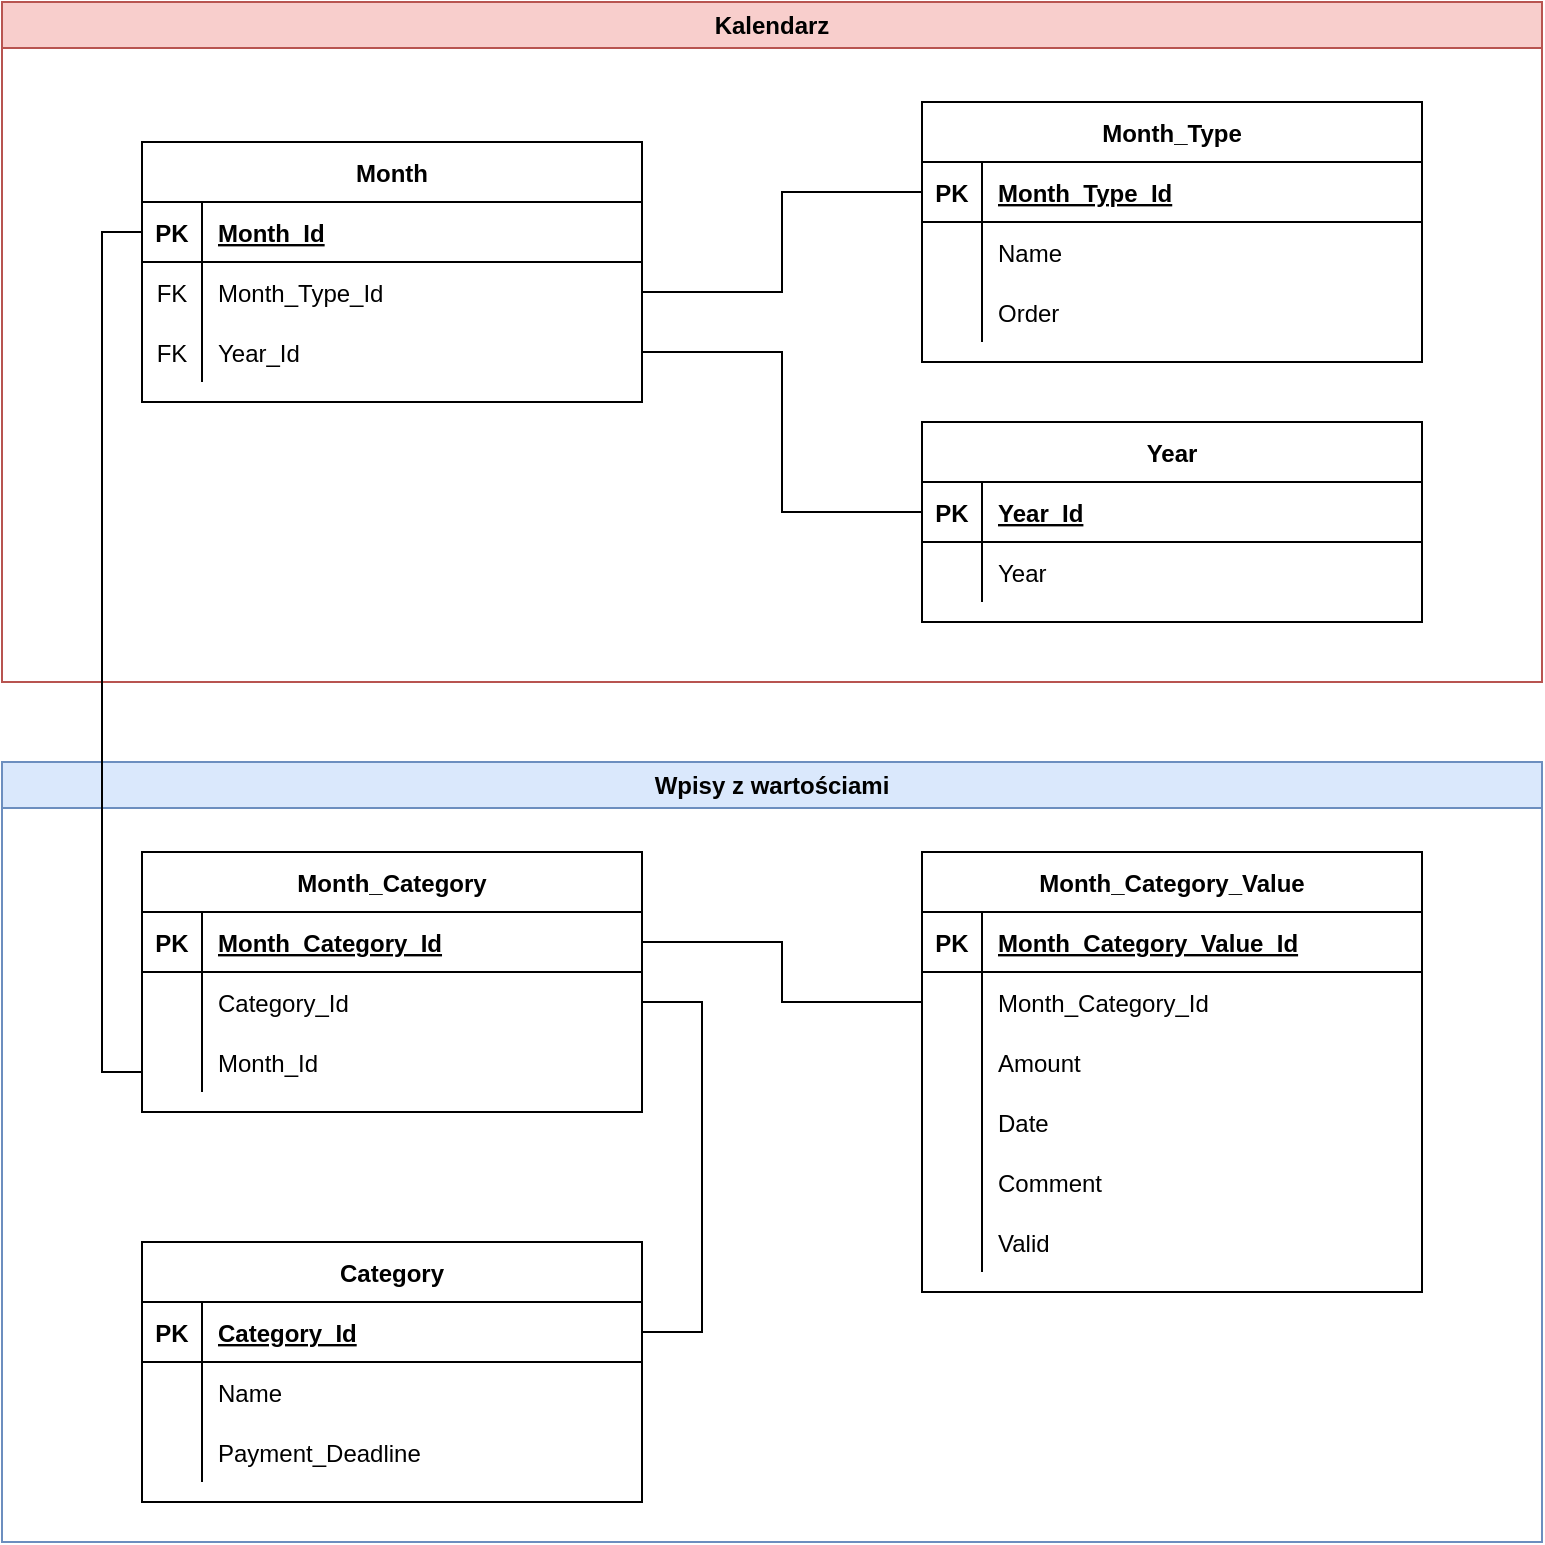 <mxfile version="22.0.4" type="github">
  <diagram id="R2lEEEUBdFMjLlhIrx00" name="Page-1">
    <mxGraphModel dx="1011" dy="1715" grid="1" gridSize="10" guides="1" tooltips="1" connect="1" arrows="1" fold="1" page="1" pageScale="1" pageWidth="850" pageHeight="1100" math="0" shadow="0" extFonts="Permanent Marker^https://fonts.googleapis.com/css?family=Permanent+Marker">
      <root>
        <mxCell id="0" />
        <mxCell id="1" parent="0" />
        <mxCell id="y2wOXUzhFyifz5i6ulwQ-95" value="Kalendarz" style="swimlane;whiteSpace=wrap;html=1;fillColor=#f8cecc;strokeColor=#b85450;" vertex="1" parent="1">
          <mxGeometry x="10" y="-20" width="770" height="340" as="geometry" />
        </mxCell>
        <mxCell id="y2wOXUzhFyifz5i6ulwQ-56" value="Month" style="shape=table;startSize=30;container=1;collapsible=1;childLayout=tableLayout;fixedRows=1;rowLines=0;fontStyle=1;align=center;resizeLast=1;" vertex="1" parent="y2wOXUzhFyifz5i6ulwQ-95">
          <mxGeometry x="70" y="70" width="250" height="130" as="geometry" />
        </mxCell>
        <mxCell id="y2wOXUzhFyifz5i6ulwQ-57" value="" style="shape=partialRectangle;collapsible=0;dropTarget=0;pointerEvents=0;fillColor=none;points=[[0,0.5],[1,0.5]];portConstraint=eastwest;top=0;left=0;right=0;bottom=1;" vertex="1" parent="y2wOXUzhFyifz5i6ulwQ-56">
          <mxGeometry y="30" width="250" height="30" as="geometry" />
        </mxCell>
        <mxCell id="y2wOXUzhFyifz5i6ulwQ-58" value="PK" style="shape=partialRectangle;overflow=hidden;connectable=0;fillColor=none;top=0;left=0;bottom=0;right=0;fontStyle=1;" vertex="1" parent="y2wOXUzhFyifz5i6ulwQ-57">
          <mxGeometry width="30" height="30" as="geometry">
            <mxRectangle width="30" height="30" as="alternateBounds" />
          </mxGeometry>
        </mxCell>
        <mxCell id="y2wOXUzhFyifz5i6ulwQ-59" value="Month_Id" style="shape=partialRectangle;overflow=hidden;connectable=0;fillColor=none;top=0;left=0;bottom=0;right=0;align=left;spacingLeft=6;fontStyle=5;" vertex="1" parent="y2wOXUzhFyifz5i6ulwQ-57">
          <mxGeometry x="30" width="220" height="30" as="geometry">
            <mxRectangle width="220" height="30" as="alternateBounds" />
          </mxGeometry>
        </mxCell>
        <mxCell id="y2wOXUzhFyifz5i6ulwQ-63" value="" style="shape=partialRectangle;collapsible=0;dropTarget=0;pointerEvents=0;fillColor=none;points=[[0,0.5],[1,0.5]];portConstraint=eastwest;top=0;left=0;right=0;bottom=0;" vertex="1" parent="y2wOXUzhFyifz5i6ulwQ-56">
          <mxGeometry y="60" width="250" height="30" as="geometry" />
        </mxCell>
        <mxCell id="y2wOXUzhFyifz5i6ulwQ-64" value="FK" style="shape=partialRectangle;overflow=hidden;connectable=0;fillColor=none;top=0;left=0;bottom=0;right=0;" vertex="1" parent="y2wOXUzhFyifz5i6ulwQ-63">
          <mxGeometry width="30" height="30" as="geometry">
            <mxRectangle width="30" height="30" as="alternateBounds" />
          </mxGeometry>
        </mxCell>
        <mxCell id="y2wOXUzhFyifz5i6ulwQ-65" value="Month_Type_Id" style="shape=partialRectangle;overflow=hidden;connectable=0;fillColor=none;top=0;left=0;bottom=0;right=0;align=left;spacingLeft=6;" vertex="1" parent="y2wOXUzhFyifz5i6ulwQ-63">
          <mxGeometry x="30" width="220" height="30" as="geometry">
            <mxRectangle width="220" height="30" as="alternateBounds" />
          </mxGeometry>
        </mxCell>
        <mxCell id="y2wOXUzhFyifz5i6ulwQ-87" value="" style="shape=partialRectangle;collapsible=0;dropTarget=0;pointerEvents=0;fillColor=none;points=[[0,0.5],[1,0.5]];portConstraint=eastwest;top=0;left=0;right=0;bottom=0;" vertex="1" parent="y2wOXUzhFyifz5i6ulwQ-56">
          <mxGeometry y="90" width="250" height="30" as="geometry" />
        </mxCell>
        <mxCell id="y2wOXUzhFyifz5i6ulwQ-88" value="FK" style="shape=partialRectangle;overflow=hidden;connectable=0;fillColor=none;top=0;left=0;bottom=0;right=0;" vertex="1" parent="y2wOXUzhFyifz5i6ulwQ-87">
          <mxGeometry width="30" height="30" as="geometry">
            <mxRectangle width="30" height="30" as="alternateBounds" />
          </mxGeometry>
        </mxCell>
        <mxCell id="y2wOXUzhFyifz5i6ulwQ-89" value="Year_Id" style="shape=partialRectangle;overflow=hidden;connectable=0;fillColor=none;top=0;left=0;bottom=0;right=0;align=left;spacingLeft=6;" vertex="1" parent="y2wOXUzhFyifz5i6ulwQ-87">
          <mxGeometry x="30" width="220" height="30" as="geometry">
            <mxRectangle width="220" height="30" as="alternateBounds" />
          </mxGeometry>
        </mxCell>
        <mxCell id="y2wOXUzhFyifz5i6ulwQ-49" value="Year" style="shape=table;startSize=30;container=1;collapsible=1;childLayout=tableLayout;fixedRows=1;rowLines=0;fontStyle=1;align=center;resizeLast=1;" vertex="1" parent="y2wOXUzhFyifz5i6ulwQ-95">
          <mxGeometry x="460" y="210" width="250" height="100" as="geometry" />
        </mxCell>
        <mxCell id="y2wOXUzhFyifz5i6ulwQ-50" value="" style="shape=partialRectangle;collapsible=0;dropTarget=0;pointerEvents=0;fillColor=none;points=[[0,0.5],[1,0.5]];portConstraint=eastwest;top=0;left=0;right=0;bottom=1;" vertex="1" parent="y2wOXUzhFyifz5i6ulwQ-49">
          <mxGeometry y="30" width="250" height="30" as="geometry" />
        </mxCell>
        <mxCell id="y2wOXUzhFyifz5i6ulwQ-51" value="PK" style="shape=partialRectangle;overflow=hidden;connectable=0;fillColor=none;top=0;left=0;bottom=0;right=0;fontStyle=1;" vertex="1" parent="y2wOXUzhFyifz5i6ulwQ-50">
          <mxGeometry width="30" height="30" as="geometry">
            <mxRectangle width="30" height="30" as="alternateBounds" />
          </mxGeometry>
        </mxCell>
        <mxCell id="y2wOXUzhFyifz5i6ulwQ-52" value="Year_Id" style="shape=partialRectangle;overflow=hidden;connectable=0;fillColor=none;top=0;left=0;bottom=0;right=0;align=left;spacingLeft=6;fontStyle=5;" vertex="1" parent="y2wOXUzhFyifz5i6ulwQ-50">
          <mxGeometry x="30" width="220" height="30" as="geometry">
            <mxRectangle width="220" height="30" as="alternateBounds" />
          </mxGeometry>
        </mxCell>
        <mxCell id="y2wOXUzhFyifz5i6ulwQ-53" value="" style="shape=partialRectangle;collapsible=0;dropTarget=0;pointerEvents=0;fillColor=none;points=[[0,0.5],[1,0.5]];portConstraint=eastwest;top=0;left=0;right=0;bottom=0;" vertex="1" parent="y2wOXUzhFyifz5i6ulwQ-49">
          <mxGeometry y="60" width="250" height="30" as="geometry" />
        </mxCell>
        <mxCell id="y2wOXUzhFyifz5i6ulwQ-54" value="" style="shape=partialRectangle;overflow=hidden;connectable=0;fillColor=none;top=0;left=0;bottom=0;right=0;" vertex="1" parent="y2wOXUzhFyifz5i6ulwQ-53">
          <mxGeometry width="30" height="30" as="geometry">
            <mxRectangle width="30" height="30" as="alternateBounds" />
          </mxGeometry>
        </mxCell>
        <mxCell id="y2wOXUzhFyifz5i6ulwQ-55" value="Year" style="shape=partialRectangle;overflow=hidden;connectable=0;fillColor=none;top=0;left=0;bottom=0;right=0;align=left;spacingLeft=6;" vertex="1" parent="y2wOXUzhFyifz5i6ulwQ-53">
          <mxGeometry x="30" width="220" height="30" as="geometry">
            <mxRectangle width="220" height="30" as="alternateBounds" />
          </mxGeometry>
        </mxCell>
        <mxCell id="y2wOXUzhFyifz5i6ulwQ-37" value="" style="edgeStyle=elbowEdgeStyle;endArrow=none;startArrow=none;endFill=0;startFill=0;rounded=0;" edge="1" parent="y2wOXUzhFyifz5i6ulwQ-95" source="y2wOXUzhFyifz5i6ulwQ-50" target="y2wOXUzhFyifz5i6ulwQ-87">
          <mxGeometry width="100" height="100" relative="1" as="geometry">
            <mxPoint x="340" y="750" as="sourcePoint" />
            <mxPoint x="440" y="210" as="targetPoint" />
          </mxGeometry>
        </mxCell>
        <mxCell id="y2wOXUzhFyifz5i6ulwQ-66" value="Month_Type" style="shape=table;startSize=30;container=1;collapsible=1;childLayout=tableLayout;fixedRows=1;rowLines=0;fontStyle=1;align=center;resizeLast=1;" vertex="1" parent="y2wOXUzhFyifz5i6ulwQ-95">
          <mxGeometry x="460" y="50" width="250" height="130" as="geometry">
            <mxRectangle x="40" y="330" width="110" height="30" as="alternateBounds" />
          </mxGeometry>
        </mxCell>
        <mxCell id="y2wOXUzhFyifz5i6ulwQ-67" value="" style="shape=partialRectangle;collapsible=0;dropTarget=0;pointerEvents=0;fillColor=none;points=[[0,0.5],[1,0.5]];portConstraint=eastwest;top=0;left=0;right=0;bottom=1;" vertex="1" parent="y2wOXUzhFyifz5i6ulwQ-66">
          <mxGeometry y="30" width="250" height="30" as="geometry" />
        </mxCell>
        <mxCell id="y2wOXUzhFyifz5i6ulwQ-68" value="PK" style="shape=partialRectangle;overflow=hidden;connectable=0;fillColor=none;top=0;left=0;bottom=0;right=0;fontStyle=1;" vertex="1" parent="y2wOXUzhFyifz5i6ulwQ-67">
          <mxGeometry width="30" height="30" as="geometry">
            <mxRectangle width="30" height="30" as="alternateBounds" />
          </mxGeometry>
        </mxCell>
        <mxCell id="y2wOXUzhFyifz5i6ulwQ-69" value="Month_Type_Id" style="shape=partialRectangle;overflow=hidden;connectable=0;fillColor=none;top=0;left=0;bottom=0;right=0;align=left;spacingLeft=6;fontStyle=5;" vertex="1" parent="y2wOXUzhFyifz5i6ulwQ-67">
          <mxGeometry x="30" width="220" height="30" as="geometry">
            <mxRectangle width="220" height="30" as="alternateBounds" />
          </mxGeometry>
        </mxCell>
        <mxCell id="y2wOXUzhFyifz5i6ulwQ-70" value="" style="shape=partialRectangle;collapsible=0;dropTarget=0;pointerEvents=0;fillColor=none;points=[[0,0.5],[1,0.5]];portConstraint=eastwest;top=0;left=0;right=0;bottom=0;" vertex="1" parent="y2wOXUzhFyifz5i6ulwQ-66">
          <mxGeometry y="60" width="250" height="30" as="geometry" />
        </mxCell>
        <mxCell id="y2wOXUzhFyifz5i6ulwQ-71" value="" style="shape=partialRectangle;overflow=hidden;connectable=0;fillColor=none;top=0;left=0;bottom=0;right=0;" vertex="1" parent="y2wOXUzhFyifz5i6ulwQ-70">
          <mxGeometry width="30" height="30" as="geometry">
            <mxRectangle width="30" height="30" as="alternateBounds" />
          </mxGeometry>
        </mxCell>
        <mxCell id="y2wOXUzhFyifz5i6ulwQ-72" value="Name" style="shape=partialRectangle;overflow=hidden;connectable=0;fillColor=none;top=0;left=0;bottom=0;right=0;align=left;spacingLeft=6;" vertex="1" parent="y2wOXUzhFyifz5i6ulwQ-70">
          <mxGeometry x="30" width="220" height="30" as="geometry">
            <mxRectangle width="220" height="30" as="alternateBounds" />
          </mxGeometry>
        </mxCell>
        <mxCell id="y2wOXUzhFyifz5i6ulwQ-73" value="" style="shape=partialRectangle;collapsible=0;dropTarget=0;pointerEvents=0;fillColor=none;points=[[0,0.5],[1,0.5]];portConstraint=eastwest;top=0;left=0;right=0;bottom=0;" vertex="1" parent="y2wOXUzhFyifz5i6ulwQ-66">
          <mxGeometry y="90" width="250" height="30" as="geometry" />
        </mxCell>
        <mxCell id="y2wOXUzhFyifz5i6ulwQ-74" value="" style="shape=partialRectangle;overflow=hidden;connectable=0;fillColor=none;top=0;left=0;bottom=0;right=0;" vertex="1" parent="y2wOXUzhFyifz5i6ulwQ-73">
          <mxGeometry width="30" height="30" as="geometry">
            <mxRectangle width="30" height="30" as="alternateBounds" />
          </mxGeometry>
        </mxCell>
        <mxCell id="y2wOXUzhFyifz5i6ulwQ-75" value="Order" style="shape=partialRectangle;overflow=hidden;connectable=0;fillColor=none;top=0;left=0;bottom=0;right=0;align=left;spacingLeft=6;" vertex="1" parent="y2wOXUzhFyifz5i6ulwQ-73">
          <mxGeometry x="30" width="220" height="30" as="geometry">
            <mxRectangle width="220" height="30" as="alternateBounds" />
          </mxGeometry>
        </mxCell>
        <mxCell id="y2wOXUzhFyifz5i6ulwQ-86" style="edgeStyle=orthogonalEdgeStyle;rounded=0;orthogonalLoop=1;jettySize=auto;html=1;endArrow=none;endFill=0;" edge="1" parent="y2wOXUzhFyifz5i6ulwQ-95" source="y2wOXUzhFyifz5i6ulwQ-67" target="y2wOXUzhFyifz5i6ulwQ-63">
          <mxGeometry relative="1" as="geometry">
            <mxPoint x="500" y="280" as="targetPoint" />
          </mxGeometry>
        </mxCell>
        <mxCell id="y2wOXUzhFyifz5i6ulwQ-142" value="Wpisy z wartościami" style="swimlane;whiteSpace=wrap;html=1;fillColor=#dae8fc;strokeColor=#6c8ebf;" vertex="1" parent="1">
          <mxGeometry x="10" y="360" width="770" height="390" as="geometry" />
        </mxCell>
        <mxCell id="y2wOXUzhFyifz5i6ulwQ-96" value="Category" style="shape=table;startSize=30;container=1;collapsible=1;childLayout=tableLayout;fixedRows=1;rowLines=0;fontStyle=1;align=center;resizeLast=1;" vertex="1" parent="y2wOXUzhFyifz5i6ulwQ-142">
          <mxGeometry x="70" y="240" width="250" height="130" as="geometry" />
        </mxCell>
        <mxCell id="y2wOXUzhFyifz5i6ulwQ-97" value="" style="shape=partialRectangle;collapsible=0;dropTarget=0;pointerEvents=0;fillColor=none;points=[[0,0.5],[1,0.5]];portConstraint=eastwest;top=0;left=0;right=0;bottom=1;" vertex="1" parent="y2wOXUzhFyifz5i6ulwQ-96">
          <mxGeometry y="30" width="250" height="30" as="geometry" />
        </mxCell>
        <mxCell id="y2wOXUzhFyifz5i6ulwQ-98" value="PK" style="shape=partialRectangle;overflow=hidden;connectable=0;fillColor=none;top=0;left=0;bottom=0;right=0;fontStyle=1;" vertex="1" parent="y2wOXUzhFyifz5i6ulwQ-97">
          <mxGeometry width="30" height="30" as="geometry">
            <mxRectangle width="30" height="30" as="alternateBounds" />
          </mxGeometry>
        </mxCell>
        <mxCell id="y2wOXUzhFyifz5i6ulwQ-99" value="Category_Id" style="shape=partialRectangle;overflow=hidden;connectable=0;fillColor=none;top=0;left=0;bottom=0;right=0;align=left;spacingLeft=6;fontStyle=5;" vertex="1" parent="y2wOXUzhFyifz5i6ulwQ-97">
          <mxGeometry x="30" width="220" height="30" as="geometry">
            <mxRectangle width="220" height="30" as="alternateBounds" />
          </mxGeometry>
        </mxCell>
        <mxCell id="y2wOXUzhFyifz5i6ulwQ-100" value="" style="shape=partialRectangle;collapsible=0;dropTarget=0;pointerEvents=0;fillColor=none;points=[[0,0.5],[1,0.5]];portConstraint=eastwest;top=0;left=0;right=0;bottom=0;" vertex="1" parent="y2wOXUzhFyifz5i6ulwQ-96">
          <mxGeometry y="60" width="250" height="30" as="geometry" />
        </mxCell>
        <mxCell id="y2wOXUzhFyifz5i6ulwQ-101" value="" style="shape=partialRectangle;overflow=hidden;connectable=0;fillColor=none;top=0;left=0;bottom=0;right=0;" vertex="1" parent="y2wOXUzhFyifz5i6ulwQ-100">
          <mxGeometry width="30" height="30" as="geometry">
            <mxRectangle width="30" height="30" as="alternateBounds" />
          </mxGeometry>
        </mxCell>
        <mxCell id="y2wOXUzhFyifz5i6ulwQ-102" value="Name" style="shape=partialRectangle;overflow=hidden;connectable=0;fillColor=none;top=0;left=0;bottom=0;right=0;align=left;spacingLeft=6;" vertex="1" parent="y2wOXUzhFyifz5i6ulwQ-100">
          <mxGeometry x="30" width="220" height="30" as="geometry">
            <mxRectangle width="220" height="30" as="alternateBounds" />
          </mxGeometry>
        </mxCell>
        <mxCell id="y2wOXUzhFyifz5i6ulwQ-103" value="" style="shape=partialRectangle;collapsible=0;dropTarget=0;pointerEvents=0;fillColor=none;points=[[0,0.5],[1,0.5]];portConstraint=eastwest;top=0;left=0;right=0;bottom=0;" vertex="1" parent="y2wOXUzhFyifz5i6ulwQ-96">
          <mxGeometry y="90" width="250" height="30" as="geometry" />
        </mxCell>
        <mxCell id="y2wOXUzhFyifz5i6ulwQ-104" value="" style="shape=partialRectangle;overflow=hidden;connectable=0;fillColor=none;top=0;left=0;bottom=0;right=0;" vertex="1" parent="y2wOXUzhFyifz5i6ulwQ-103">
          <mxGeometry width="30" height="30" as="geometry">
            <mxRectangle width="30" height="30" as="alternateBounds" />
          </mxGeometry>
        </mxCell>
        <mxCell id="y2wOXUzhFyifz5i6ulwQ-105" value="Payment_Deadline" style="shape=partialRectangle;overflow=hidden;connectable=0;fillColor=none;top=0;left=0;bottom=0;right=0;align=left;spacingLeft=6;" vertex="1" parent="y2wOXUzhFyifz5i6ulwQ-103">
          <mxGeometry x="30" width="220" height="30" as="geometry">
            <mxRectangle width="220" height="30" as="alternateBounds" />
          </mxGeometry>
        </mxCell>
        <mxCell id="y2wOXUzhFyifz5i6ulwQ-120" value="Month_Category_Value" style="shape=table;startSize=30;container=1;collapsible=1;childLayout=tableLayout;fixedRows=1;rowLines=0;fontStyle=1;align=center;resizeLast=1;" vertex="1" parent="y2wOXUzhFyifz5i6ulwQ-142">
          <mxGeometry x="460" y="45" width="250" height="220" as="geometry" />
        </mxCell>
        <mxCell id="y2wOXUzhFyifz5i6ulwQ-121" value="" style="shape=partialRectangle;collapsible=0;dropTarget=0;pointerEvents=0;fillColor=none;points=[[0,0.5],[1,0.5]];portConstraint=eastwest;top=0;left=0;right=0;bottom=1;" vertex="1" parent="y2wOXUzhFyifz5i6ulwQ-120">
          <mxGeometry y="30" width="250" height="30" as="geometry" />
        </mxCell>
        <mxCell id="y2wOXUzhFyifz5i6ulwQ-122" value="PK" style="shape=partialRectangle;overflow=hidden;connectable=0;fillColor=none;top=0;left=0;bottom=0;right=0;fontStyle=1;" vertex="1" parent="y2wOXUzhFyifz5i6ulwQ-121">
          <mxGeometry width="30" height="30" as="geometry">
            <mxRectangle width="30" height="30" as="alternateBounds" />
          </mxGeometry>
        </mxCell>
        <mxCell id="y2wOXUzhFyifz5i6ulwQ-123" value="Month_Category_Value_Id" style="shape=partialRectangle;overflow=hidden;connectable=0;fillColor=none;top=0;left=0;bottom=0;right=0;align=left;spacingLeft=6;fontStyle=5;" vertex="1" parent="y2wOXUzhFyifz5i6ulwQ-121">
          <mxGeometry x="30" width="220" height="30" as="geometry">
            <mxRectangle width="220" height="30" as="alternateBounds" />
          </mxGeometry>
        </mxCell>
        <mxCell id="y2wOXUzhFyifz5i6ulwQ-124" value="" style="shape=partialRectangle;collapsible=0;dropTarget=0;pointerEvents=0;fillColor=none;points=[[0,0.5],[1,0.5]];portConstraint=eastwest;top=0;left=0;right=0;bottom=0;" vertex="1" parent="y2wOXUzhFyifz5i6ulwQ-120">
          <mxGeometry y="60" width="250" height="30" as="geometry" />
        </mxCell>
        <mxCell id="y2wOXUzhFyifz5i6ulwQ-125" value="" style="shape=partialRectangle;overflow=hidden;connectable=0;fillColor=none;top=0;left=0;bottom=0;right=0;" vertex="1" parent="y2wOXUzhFyifz5i6ulwQ-124">
          <mxGeometry width="30" height="30" as="geometry">
            <mxRectangle width="30" height="30" as="alternateBounds" />
          </mxGeometry>
        </mxCell>
        <mxCell id="y2wOXUzhFyifz5i6ulwQ-126" value="Month_Category_Id" style="shape=partialRectangle;overflow=hidden;connectable=0;fillColor=none;top=0;left=0;bottom=0;right=0;align=left;spacingLeft=6;" vertex="1" parent="y2wOXUzhFyifz5i6ulwQ-124">
          <mxGeometry x="30" width="220" height="30" as="geometry">
            <mxRectangle width="220" height="30" as="alternateBounds" />
          </mxGeometry>
        </mxCell>
        <mxCell id="y2wOXUzhFyifz5i6ulwQ-127" value="" style="shape=partialRectangle;collapsible=0;dropTarget=0;pointerEvents=0;fillColor=none;points=[[0,0.5],[1,0.5]];portConstraint=eastwest;top=0;left=0;right=0;bottom=0;" vertex="1" parent="y2wOXUzhFyifz5i6ulwQ-120">
          <mxGeometry y="90" width="250" height="30" as="geometry" />
        </mxCell>
        <mxCell id="y2wOXUzhFyifz5i6ulwQ-128" value="" style="shape=partialRectangle;overflow=hidden;connectable=0;fillColor=none;top=0;left=0;bottom=0;right=0;" vertex="1" parent="y2wOXUzhFyifz5i6ulwQ-127">
          <mxGeometry width="30" height="30" as="geometry">
            <mxRectangle width="30" height="30" as="alternateBounds" />
          </mxGeometry>
        </mxCell>
        <mxCell id="y2wOXUzhFyifz5i6ulwQ-129" value="Amount" style="shape=partialRectangle;overflow=hidden;connectable=0;fillColor=none;top=0;left=0;bottom=0;right=0;align=left;spacingLeft=6;" vertex="1" parent="y2wOXUzhFyifz5i6ulwQ-127">
          <mxGeometry x="30" width="220" height="30" as="geometry">
            <mxRectangle width="220" height="30" as="alternateBounds" />
          </mxGeometry>
        </mxCell>
        <mxCell id="y2wOXUzhFyifz5i6ulwQ-130" value="" style="shape=partialRectangle;collapsible=0;dropTarget=0;pointerEvents=0;fillColor=none;points=[[0,0.5],[1,0.5]];portConstraint=eastwest;top=0;left=0;right=0;bottom=0;" vertex="1" parent="y2wOXUzhFyifz5i6ulwQ-120">
          <mxGeometry y="120" width="250" height="30" as="geometry" />
        </mxCell>
        <mxCell id="y2wOXUzhFyifz5i6ulwQ-131" value="" style="shape=partialRectangle;overflow=hidden;connectable=0;fillColor=none;top=0;left=0;bottom=0;right=0;" vertex="1" parent="y2wOXUzhFyifz5i6ulwQ-130">
          <mxGeometry width="30" height="30" as="geometry">
            <mxRectangle width="30" height="30" as="alternateBounds" />
          </mxGeometry>
        </mxCell>
        <mxCell id="y2wOXUzhFyifz5i6ulwQ-132" value="Date" style="shape=partialRectangle;overflow=hidden;connectable=0;fillColor=none;top=0;left=0;bottom=0;right=0;align=left;spacingLeft=6;" vertex="1" parent="y2wOXUzhFyifz5i6ulwQ-130">
          <mxGeometry x="30" width="220" height="30" as="geometry">
            <mxRectangle width="220" height="30" as="alternateBounds" />
          </mxGeometry>
        </mxCell>
        <mxCell id="y2wOXUzhFyifz5i6ulwQ-133" value="" style="shape=partialRectangle;collapsible=0;dropTarget=0;pointerEvents=0;fillColor=none;points=[[0,0.5],[1,0.5]];portConstraint=eastwest;top=0;left=0;right=0;bottom=0;" vertex="1" parent="y2wOXUzhFyifz5i6ulwQ-120">
          <mxGeometry y="150" width="250" height="30" as="geometry" />
        </mxCell>
        <mxCell id="y2wOXUzhFyifz5i6ulwQ-134" value="" style="shape=partialRectangle;overflow=hidden;connectable=0;fillColor=none;top=0;left=0;bottom=0;right=0;" vertex="1" parent="y2wOXUzhFyifz5i6ulwQ-133">
          <mxGeometry width="30" height="30" as="geometry">
            <mxRectangle width="30" height="30" as="alternateBounds" />
          </mxGeometry>
        </mxCell>
        <mxCell id="y2wOXUzhFyifz5i6ulwQ-135" value="Comment" style="shape=partialRectangle;overflow=hidden;connectable=0;fillColor=none;top=0;left=0;bottom=0;right=0;align=left;spacingLeft=6;" vertex="1" parent="y2wOXUzhFyifz5i6ulwQ-133">
          <mxGeometry x="30" width="220" height="30" as="geometry">
            <mxRectangle width="220" height="30" as="alternateBounds" />
          </mxGeometry>
        </mxCell>
        <mxCell id="y2wOXUzhFyifz5i6ulwQ-136" value="" style="shape=partialRectangle;collapsible=0;dropTarget=0;pointerEvents=0;fillColor=none;points=[[0,0.5],[1,0.5]];portConstraint=eastwest;top=0;left=0;right=0;bottom=0;" vertex="1" parent="y2wOXUzhFyifz5i6ulwQ-120">
          <mxGeometry y="180" width="250" height="30" as="geometry" />
        </mxCell>
        <mxCell id="y2wOXUzhFyifz5i6ulwQ-137" value="" style="shape=partialRectangle;overflow=hidden;connectable=0;fillColor=none;top=0;left=0;bottom=0;right=0;" vertex="1" parent="y2wOXUzhFyifz5i6ulwQ-136">
          <mxGeometry width="30" height="30" as="geometry">
            <mxRectangle width="30" height="30" as="alternateBounds" />
          </mxGeometry>
        </mxCell>
        <mxCell id="y2wOXUzhFyifz5i6ulwQ-138" value="Valid" style="shape=partialRectangle;overflow=hidden;connectable=0;fillColor=none;top=0;left=0;bottom=0;right=0;align=left;spacingLeft=6;" vertex="1" parent="y2wOXUzhFyifz5i6ulwQ-136">
          <mxGeometry x="30" width="220" height="30" as="geometry">
            <mxRectangle width="220" height="30" as="alternateBounds" />
          </mxGeometry>
        </mxCell>
        <mxCell id="y2wOXUzhFyifz5i6ulwQ-106" value="Month_Category" style="shape=table;startSize=30;container=1;collapsible=1;childLayout=tableLayout;fixedRows=1;rowLines=0;fontStyle=1;align=center;resizeLast=1;" vertex="1" parent="y2wOXUzhFyifz5i6ulwQ-142">
          <mxGeometry x="70" y="45" width="250" height="130" as="geometry" />
        </mxCell>
        <mxCell id="y2wOXUzhFyifz5i6ulwQ-107" value="" style="shape=partialRectangle;collapsible=0;dropTarget=0;pointerEvents=0;fillColor=none;points=[[0,0.5],[1,0.5]];portConstraint=eastwest;top=0;left=0;right=0;bottom=1;" vertex="1" parent="y2wOXUzhFyifz5i6ulwQ-106">
          <mxGeometry y="30" width="250" height="30" as="geometry" />
        </mxCell>
        <mxCell id="y2wOXUzhFyifz5i6ulwQ-108" value="PK" style="shape=partialRectangle;overflow=hidden;connectable=0;fillColor=none;top=0;left=0;bottom=0;right=0;fontStyle=1;" vertex="1" parent="y2wOXUzhFyifz5i6ulwQ-107">
          <mxGeometry width="30" height="30" as="geometry">
            <mxRectangle width="30" height="30" as="alternateBounds" />
          </mxGeometry>
        </mxCell>
        <mxCell id="y2wOXUzhFyifz5i6ulwQ-109" value="Month_Category_Id" style="shape=partialRectangle;overflow=hidden;connectable=0;fillColor=none;top=0;left=0;bottom=0;right=0;align=left;spacingLeft=6;fontStyle=5;" vertex="1" parent="y2wOXUzhFyifz5i6ulwQ-107">
          <mxGeometry x="30" width="220" height="30" as="geometry">
            <mxRectangle width="220" height="30" as="alternateBounds" />
          </mxGeometry>
        </mxCell>
        <mxCell id="y2wOXUzhFyifz5i6ulwQ-110" value="" style="shape=partialRectangle;collapsible=0;dropTarget=0;pointerEvents=0;fillColor=none;points=[[0,0.5],[1,0.5]];portConstraint=eastwest;top=0;left=0;right=0;bottom=0;" vertex="1" parent="y2wOXUzhFyifz5i6ulwQ-106">
          <mxGeometry y="60" width="250" height="30" as="geometry" />
        </mxCell>
        <mxCell id="y2wOXUzhFyifz5i6ulwQ-111" value="" style="shape=partialRectangle;overflow=hidden;connectable=0;fillColor=none;top=0;left=0;bottom=0;right=0;" vertex="1" parent="y2wOXUzhFyifz5i6ulwQ-110">
          <mxGeometry width="30" height="30" as="geometry">
            <mxRectangle width="30" height="30" as="alternateBounds" />
          </mxGeometry>
        </mxCell>
        <mxCell id="y2wOXUzhFyifz5i6ulwQ-112" value="Category_Id" style="shape=partialRectangle;overflow=hidden;connectable=0;fillColor=none;top=0;left=0;bottom=0;right=0;align=left;spacingLeft=6;" vertex="1" parent="y2wOXUzhFyifz5i6ulwQ-110">
          <mxGeometry x="30" width="220" height="30" as="geometry">
            <mxRectangle width="220" height="30" as="alternateBounds" />
          </mxGeometry>
        </mxCell>
        <mxCell id="y2wOXUzhFyifz5i6ulwQ-113" value="" style="shape=partialRectangle;collapsible=0;dropTarget=0;pointerEvents=0;fillColor=none;points=[[0,0.5],[1,0.5]];portConstraint=eastwest;top=0;left=0;right=0;bottom=0;" vertex="1" parent="y2wOXUzhFyifz5i6ulwQ-106">
          <mxGeometry y="90" width="250" height="30" as="geometry" />
        </mxCell>
        <mxCell id="y2wOXUzhFyifz5i6ulwQ-114" value="" style="shape=partialRectangle;overflow=hidden;connectable=0;fillColor=none;top=0;left=0;bottom=0;right=0;" vertex="1" parent="y2wOXUzhFyifz5i6ulwQ-113">
          <mxGeometry width="30" height="30" as="geometry">
            <mxRectangle width="30" height="30" as="alternateBounds" />
          </mxGeometry>
        </mxCell>
        <mxCell id="y2wOXUzhFyifz5i6ulwQ-115" value="Month_Id" style="shape=partialRectangle;overflow=hidden;connectable=0;fillColor=none;top=0;left=0;bottom=0;right=0;align=left;spacingLeft=6;" vertex="1" parent="y2wOXUzhFyifz5i6ulwQ-113">
          <mxGeometry x="30" width="220" height="30" as="geometry">
            <mxRectangle width="220" height="30" as="alternateBounds" />
          </mxGeometry>
        </mxCell>
        <mxCell id="y2wOXUzhFyifz5i6ulwQ-141" style="edgeStyle=orthogonalEdgeStyle;rounded=0;orthogonalLoop=1;jettySize=auto;html=1;endArrow=none;endFill=0;" edge="1" parent="y2wOXUzhFyifz5i6ulwQ-142" source="y2wOXUzhFyifz5i6ulwQ-124" target="y2wOXUzhFyifz5i6ulwQ-107">
          <mxGeometry relative="1" as="geometry" />
        </mxCell>
        <mxCell id="y2wOXUzhFyifz5i6ulwQ-139" style="edgeStyle=orthogonalEdgeStyle;rounded=0;orthogonalLoop=1;jettySize=auto;html=1;endArrow=none;endFill=0;" edge="1" parent="y2wOXUzhFyifz5i6ulwQ-142" source="y2wOXUzhFyifz5i6ulwQ-110" target="y2wOXUzhFyifz5i6ulwQ-97">
          <mxGeometry relative="1" as="geometry">
            <Array as="points">
              <mxPoint x="350" y="120" />
              <mxPoint x="350" y="285" />
            </Array>
          </mxGeometry>
        </mxCell>
        <mxCell id="y2wOXUzhFyifz5i6ulwQ-143" style="edgeStyle=orthogonalEdgeStyle;rounded=0;orthogonalLoop=1;jettySize=auto;html=1;endArrow=none;endFill=0;" edge="1" parent="1" source="y2wOXUzhFyifz5i6ulwQ-57" target="y2wOXUzhFyifz5i6ulwQ-113">
          <mxGeometry relative="1" as="geometry">
            <Array as="points">
              <mxPoint x="60" y="95" />
              <mxPoint x="60" y="515" />
            </Array>
          </mxGeometry>
        </mxCell>
      </root>
    </mxGraphModel>
  </diagram>
</mxfile>

